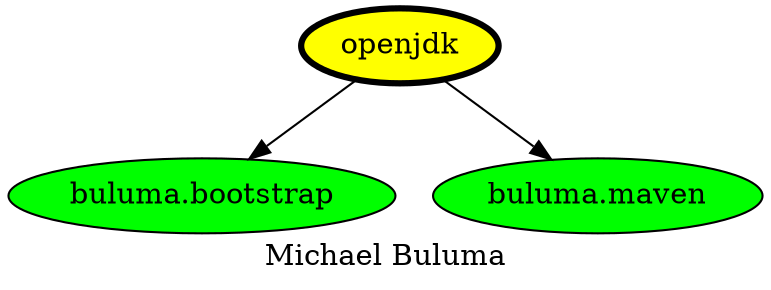 digraph PhiloDilemma {
  label = "Michael Buluma" ;
  overlap=false
  {
    "openjdk" [fillcolor=yellow style=filled penwidth=3]
    "buluma.bootstrap" [fillcolor=green style=filled]
    "buluma.maven" [fillcolor=green style=filled]
  }
  "openjdk" -> "buluma.bootstrap"
  "openjdk" -> "buluma.maven"
}
